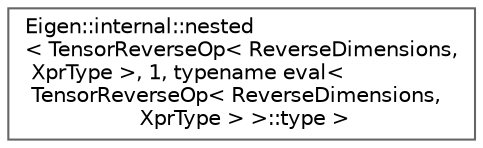 digraph "类继承关系图"
{
 // LATEX_PDF_SIZE
  bgcolor="transparent";
  edge [fontname=Helvetica,fontsize=10,labelfontname=Helvetica,labelfontsize=10];
  node [fontname=Helvetica,fontsize=10,shape=box,height=0.2,width=0.4];
  rankdir="LR";
  Node0 [id="Node000000",label="Eigen::internal::nested\l\< TensorReverseOp\< ReverseDimensions,\l XprType \>, 1, typename eval\<\l TensorReverseOp\< ReverseDimensions,\l XprType \> \>::type \>",height=0.2,width=0.4,color="grey40", fillcolor="white", style="filled",URL="$struct_eigen_1_1internal_1_1nested_3_01_tensor_reverse_op_3_01_reverse_dimensions_00_01_xpr_type056f008193b03fc2e20fd2a6d2e9a44a.html",tooltip=" "];
}
